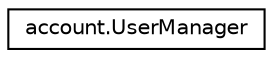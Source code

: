 digraph "Graphical Class Hierarchy"
{
 // LATEX_PDF_SIZE
  edge [fontname="Helvetica",fontsize="10",labelfontname="Helvetica",labelfontsize="10"];
  node [fontname="Helvetica",fontsize="10",shape=record];
  rankdir="LR";
  Node0 [label="account.UserManager",height=0.2,width=0.4,color="black", fillcolor="white", style="filled",URL="$d5/d83/classaccount_1_1UserManager.html",tooltip=" "];
}
